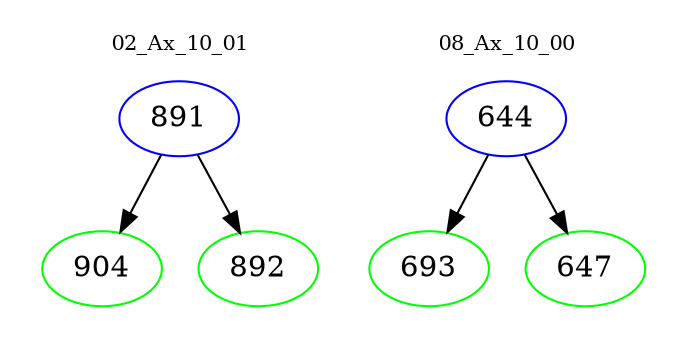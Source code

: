 digraph{
subgraph cluster_0 {
color = white
label = "02_Ax_10_01";
fontsize=10;
T0_891 [label="891", color="blue"]
T0_891 -> T0_904 [color="black"]
T0_904 [label="904", color="green"]
T0_891 -> T0_892 [color="black"]
T0_892 [label="892", color="green"]
}
subgraph cluster_1 {
color = white
label = "08_Ax_10_00";
fontsize=10;
T1_644 [label="644", color="blue"]
T1_644 -> T1_693 [color="black"]
T1_693 [label="693", color="green"]
T1_644 -> T1_647 [color="black"]
T1_647 [label="647", color="green"]
}
}
